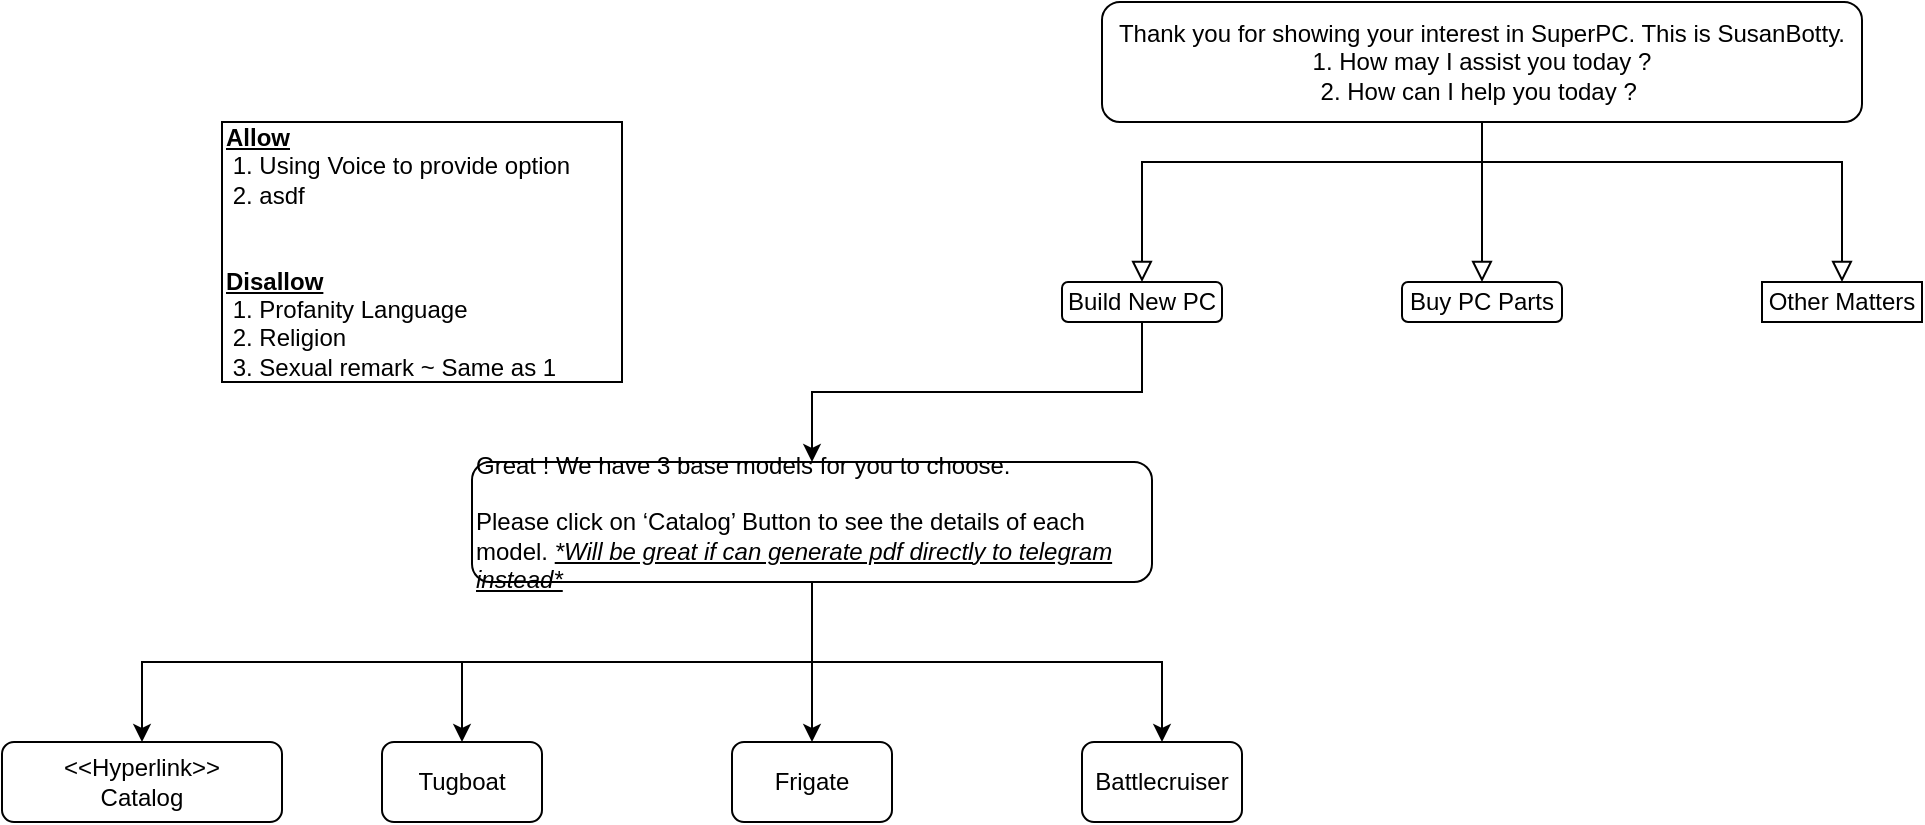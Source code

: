 <mxfile version="22.0.8" type="github">
  <diagram id="C5RBs43oDa-KdzZeNtuy" name="Page-1">
    <mxGraphModel dx="1760" dy="620" grid="1" gridSize="10" guides="1" tooltips="1" connect="1" arrows="1" fold="1" page="1" pageScale="1" pageWidth="827" pageHeight="1169" math="0" shadow="0">
      <root>
        <mxCell id="WIyWlLk6GJQsqaUBKTNV-0" />
        <mxCell id="WIyWlLk6GJQsqaUBKTNV-1" parent="WIyWlLk6GJQsqaUBKTNV-0" />
        <mxCell id="WIyWlLk6GJQsqaUBKTNV-2" value="" style="rounded=0;html=1;jettySize=auto;orthogonalLoop=1;fontSize=11;endArrow=block;endFill=0;endSize=8;strokeWidth=1;shadow=0;labelBackgroundColor=none;edgeStyle=orthogonalEdgeStyle;entryX=0.5;entryY=0;entryDx=0;entryDy=0;" parent="WIyWlLk6GJQsqaUBKTNV-1" target="eA1Nt5mad9_NSeWrWCWu-1" edge="1">
          <mxGeometry relative="1" as="geometry">
            <mxPoint x="350" y="120" as="sourcePoint" />
            <mxPoint x="220" y="150" as="targetPoint" />
            <Array as="points">
              <mxPoint x="350" y="140" />
              <mxPoint x="180" y="140" />
            </Array>
          </mxGeometry>
        </mxCell>
        <mxCell id="WIyWlLk6GJQsqaUBKTNV-3" value="Thank you for showing your interest in SuperPC. This is SusanBotty.&lt;br&gt;1. How may I assist you today ?&lt;br&gt;2. How can I help you today ?&amp;nbsp;" style="rounded=1;whiteSpace=wrap;html=1;fontSize=12;glass=0;strokeWidth=1;shadow=0;" parent="WIyWlLk6GJQsqaUBKTNV-1" vertex="1">
          <mxGeometry x="160" y="60" width="380" height="60" as="geometry" />
        </mxCell>
        <mxCell id="eA1Nt5mad9_NSeWrWCWu-0" value="" style="rounded=0;html=1;jettySize=auto;orthogonalLoop=1;fontSize=11;endArrow=block;endFill=0;endSize=8;strokeWidth=1;shadow=0;labelBackgroundColor=none;edgeStyle=orthogonalEdgeStyle;exitX=0.5;exitY=1;exitDx=0;exitDy=0;entryX=0.5;entryY=0;entryDx=0;entryDy=0;" edge="1" parent="WIyWlLk6GJQsqaUBKTNV-1" source="WIyWlLk6GJQsqaUBKTNV-3" target="eA1Nt5mad9_NSeWrWCWu-2">
          <mxGeometry relative="1" as="geometry">
            <mxPoint x="364.98" y="160.0" as="sourcePoint" />
            <mxPoint x="320" y="270" as="targetPoint" />
            <Array as="points">
              <mxPoint x="350" y="200" />
            </Array>
          </mxGeometry>
        </mxCell>
        <mxCell id="eA1Nt5mad9_NSeWrWCWu-13" value="" style="edgeStyle=orthogonalEdgeStyle;rounded=0;orthogonalLoop=1;jettySize=auto;html=1;" edge="1" parent="WIyWlLk6GJQsqaUBKTNV-1" source="eA1Nt5mad9_NSeWrWCWu-1" target="eA1Nt5mad9_NSeWrWCWu-6">
          <mxGeometry relative="1" as="geometry" />
        </mxCell>
        <mxCell id="eA1Nt5mad9_NSeWrWCWu-1" value="Build New PC" style="rounded=1;whiteSpace=wrap;html=1;fontSize=12;glass=0;strokeWidth=1;shadow=0;" vertex="1" parent="WIyWlLk6GJQsqaUBKTNV-1">
          <mxGeometry x="140" y="200" width="80" height="20" as="geometry" />
        </mxCell>
        <mxCell id="eA1Nt5mad9_NSeWrWCWu-2" value="Buy PC Parts" style="rounded=1;whiteSpace=wrap;html=1;fontSize=12;glass=0;strokeWidth=1;shadow=0;" vertex="1" parent="WIyWlLk6GJQsqaUBKTNV-1">
          <mxGeometry x="310" y="200" width="80" height="20" as="geometry" />
        </mxCell>
        <mxCell id="eA1Nt5mad9_NSeWrWCWu-3" value="" style="rounded=0;html=1;jettySize=auto;orthogonalLoop=1;fontSize=11;endArrow=block;endFill=0;endSize=8;strokeWidth=1;shadow=0;labelBackgroundColor=none;edgeStyle=orthogonalEdgeStyle;entryX=0.5;entryY=0;entryDx=0;entryDy=0;" edge="1" parent="WIyWlLk6GJQsqaUBKTNV-1" target="eA1Nt5mad9_NSeWrWCWu-4">
          <mxGeometry relative="1" as="geometry">
            <mxPoint x="350" y="120" as="sourcePoint" />
            <mxPoint x="450" y="320" as="targetPoint" />
            <Array as="points">
              <mxPoint x="350" y="140" />
              <mxPoint x="530" y="140" />
            </Array>
          </mxGeometry>
        </mxCell>
        <mxCell id="eA1Nt5mad9_NSeWrWCWu-4" value="Other Matters&lt;br&gt;" style="rounded=1;whiteSpace=wrap;html=1;fontSize=12;glass=0;strokeWidth=1;shadow=0;arcSize=0;" vertex="1" parent="WIyWlLk6GJQsqaUBKTNV-1">
          <mxGeometry x="490" y="200" width="80" height="20" as="geometry" />
        </mxCell>
        <mxCell id="eA1Nt5mad9_NSeWrWCWu-10" value="" style="edgeStyle=orthogonalEdgeStyle;rounded=0;orthogonalLoop=1;jettySize=auto;html=1;entryX=0.5;entryY=0;entryDx=0;entryDy=0;" edge="1" parent="WIyWlLk6GJQsqaUBKTNV-1" source="eA1Nt5mad9_NSeWrWCWu-6" target="eA1Nt5mad9_NSeWrWCWu-7">
          <mxGeometry relative="1" as="geometry" />
        </mxCell>
        <mxCell id="eA1Nt5mad9_NSeWrWCWu-6" value="Great ! We have 3 base models for you to choose.&lt;br&gt;&lt;br&gt;Please click on ‘Catalog’ Button to see the details of each model. &lt;i&gt;&lt;u&gt;*Will be great if can generate pdf directly to telegram instead*&lt;/u&gt;&lt;/i&gt;" style="rounded=1;whiteSpace=wrap;html=1;fontSize=12;glass=0;strokeWidth=1;shadow=0;align=left;" vertex="1" parent="WIyWlLk6GJQsqaUBKTNV-1">
          <mxGeometry x="-155" y="290" width="340" height="60" as="geometry" />
        </mxCell>
        <mxCell id="eA1Nt5mad9_NSeWrWCWu-7" value="Tugboat" style="rounded=1;whiteSpace=wrap;html=1;fontSize=12;glass=0;strokeWidth=1;shadow=0;" vertex="1" parent="WIyWlLk6GJQsqaUBKTNV-1">
          <mxGeometry x="-200" y="430" width="80" height="40" as="geometry" />
        </mxCell>
        <mxCell id="eA1Nt5mad9_NSeWrWCWu-8" value="Frigate" style="rounded=1;whiteSpace=wrap;html=1;fontSize=12;glass=0;strokeWidth=1;shadow=0;" vertex="1" parent="WIyWlLk6GJQsqaUBKTNV-1">
          <mxGeometry x="-25" y="430" width="80" height="40" as="geometry" />
        </mxCell>
        <mxCell id="eA1Nt5mad9_NSeWrWCWu-9" value="Battlecruiser" style="rounded=1;whiteSpace=wrap;html=1;fontSize=12;glass=0;strokeWidth=1;shadow=0;arcSize=15;" vertex="1" parent="WIyWlLk6GJQsqaUBKTNV-1">
          <mxGeometry x="150" y="430" width="80" height="40" as="geometry" />
        </mxCell>
        <mxCell id="eA1Nt5mad9_NSeWrWCWu-11" value="" style="edgeStyle=orthogonalEdgeStyle;rounded=0;orthogonalLoop=1;jettySize=auto;html=1;entryX=0.5;entryY=0;entryDx=0;entryDy=0;" edge="1" parent="WIyWlLk6GJQsqaUBKTNV-1" target="eA1Nt5mad9_NSeWrWCWu-8">
          <mxGeometry relative="1" as="geometry">
            <mxPoint x="15" y="350" as="sourcePoint" />
            <mxPoint x="-160" y="430" as="targetPoint" />
            <Array as="points">
              <mxPoint x="15" y="430" />
            </Array>
          </mxGeometry>
        </mxCell>
        <mxCell id="eA1Nt5mad9_NSeWrWCWu-12" value="" style="edgeStyle=orthogonalEdgeStyle;rounded=0;orthogonalLoop=1;jettySize=auto;html=1;entryX=0.5;entryY=0;entryDx=0;entryDy=0;" edge="1" parent="WIyWlLk6GJQsqaUBKTNV-1" target="eA1Nt5mad9_NSeWrWCWu-9">
          <mxGeometry relative="1" as="geometry">
            <mxPoint x="15" y="350" as="sourcePoint" />
            <mxPoint x="190" y="390" as="targetPoint" />
            <Array as="points">
              <mxPoint x="15" y="390" />
              <mxPoint x="190" y="390" />
            </Array>
          </mxGeometry>
        </mxCell>
        <mxCell id="eA1Nt5mad9_NSeWrWCWu-15" value="&lt;b&gt;&lt;u&gt;Allow&lt;/u&gt;&lt;/b&gt;&lt;br&gt;&amp;nbsp;1. Using Voice to provide option&lt;br&gt;&amp;nbsp;2. asdf&lt;br&gt;&lt;br&gt;&lt;br&gt;&lt;b&gt;&lt;u&gt;Disallow&lt;/u&gt;&lt;/b&gt;&lt;br&gt;&amp;nbsp;1. Profanity Language&lt;br&gt;&amp;nbsp;2. Religion&lt;br&gt;&amp;nbsp;3. Sexual remark ~ Same as 1" style="rounded=0;whiteSpace=wrap;html=1;align=left;" vertex="1" parent="WIyWlLk6GJQsqaUBKTNV-1">
          <mxGeometry x="-280" y="120" width="200" height="130" as="geometry" />
        </mxCell>
        <mxCell id="eA1Nt5mad9_NSeWrWCWu-16" value="" style="edgeStyle=orthogonalEdgeStyle;rounded=0;orthogonalLoop=1;jettySize=auto;html=1;entryX=0.5;entryY=0;entryDx=0;entryDy=0;exitX=0.5;exitY=1;exitDx=0;exitDy=0;" edge="1" parent="WIyWlLk6GJQsqaUBKTNV-1" target="eA1Nt5mad9_NSeWrWCWu-17" source="eA1Nt5mad9_NSeWrWCWu-6">
          <mxGeometry relative="1" as="geometry">
            <mxPoint x="10" y="360" as="sourcePoint" />
            <mxPoint x="-290" y="430" as="targetPoint" />
            <Array as="points">
              <mxPoint x="15" y="390" />
              <mxPoint x="-320" y="390" />
            </Array>
          </mxGeometry>
        </mxCell>
        <mxCell id="eA1Nt5mad9_NSeWrWCWu-17" value="&amp;lt;&amp;lt;Hyperlink&amp;gt;&amp;gt;&lt;br&gt;Catalog" style="rounded=1;whiteSpace=wrap;html=1;fontSize=12;glass=0;strokeWidth=1;shadow=0;" vertex="1" parent="WIyWlLk6GJQsqaUBKTNV-1">
          <mxGeometry x="-390" y="430" width="140" height="40" as="geometry" />
        </mxCell>
      </root>
    </mxGraphModel>
  </diagram>
</mxfile>
